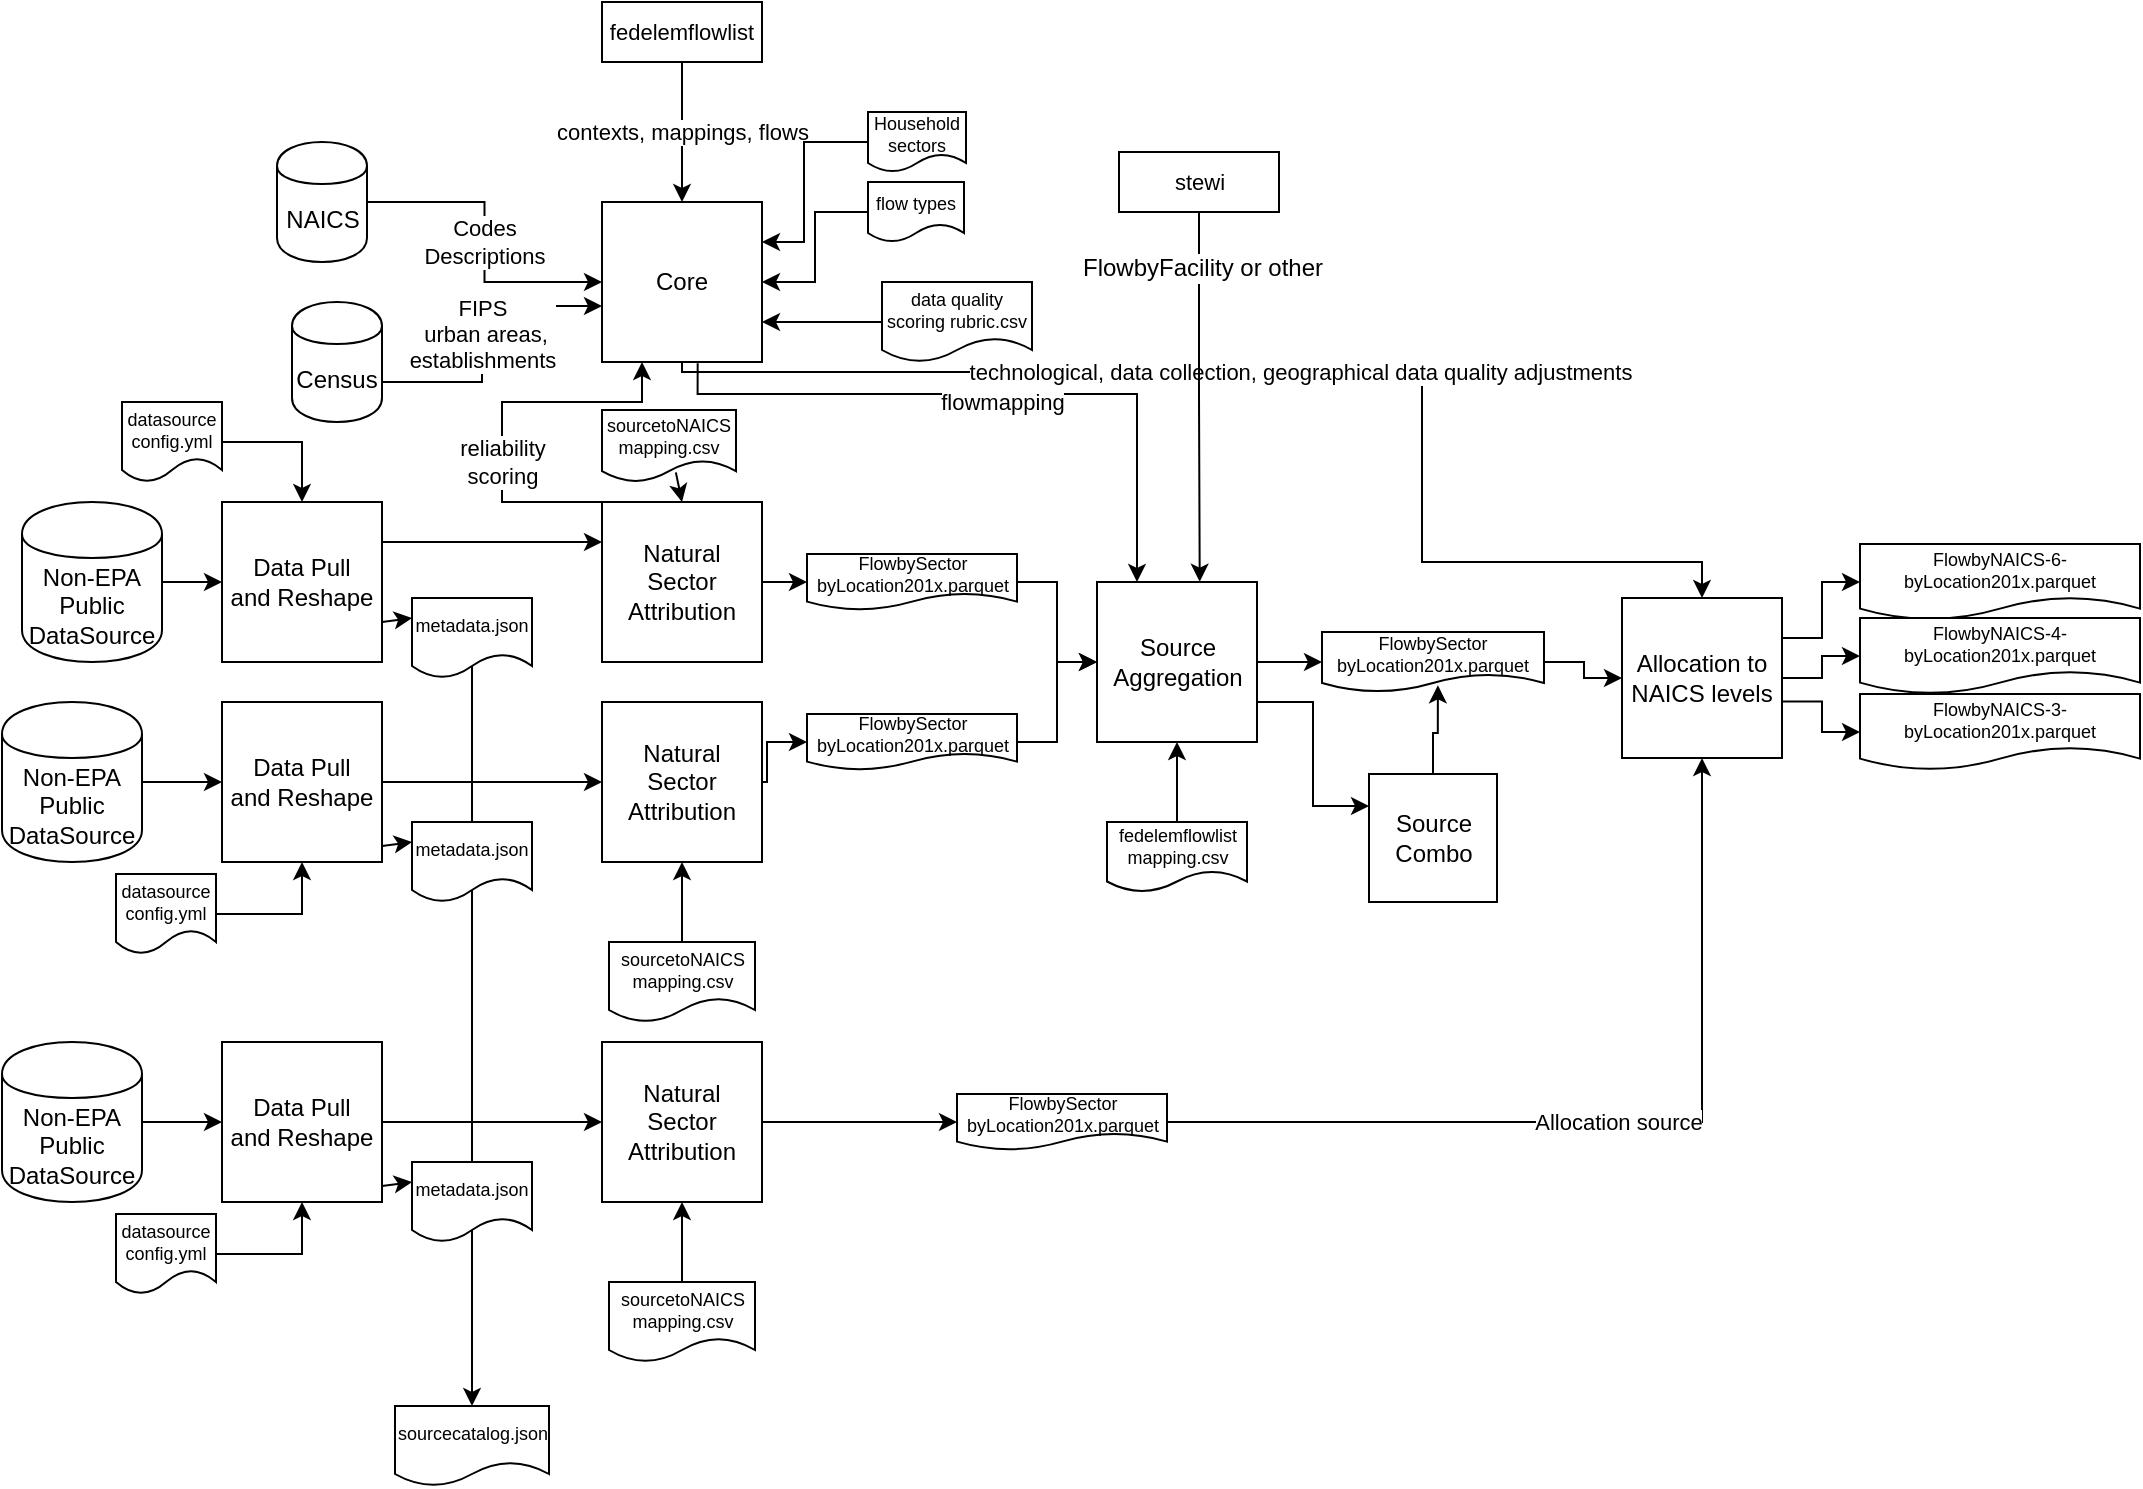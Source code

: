 <mxfile version="12.3.0" type="github" pages="1">
  <diagram id="HvXo7RwUKjI39qojTFpH" name="Page-1">
    <mxGraphModel dx="1481" dy="683" grid="0" gridSize="10" guides="1" tooltips="1" connect="1" arrows="1" fold="1" page="1" pageScale="1" pageWidth="850" pageHeight="1100" math="0" shadow="0">
      <root>
        <mxCell id="0"/>
        <mxCell id="1" parent="0"/>
        <mxCell id="D3Uim407w7zxOrBkIjUw-3" value="" style="edgeStyle=orthogonalEdgeStyle;rounded=0;orthogonalLoop=1;jettySize=auto;html=1;entryX=0;entryY=0.5;entryDx=0;entryDy=0;" parent="1" source="D3Uim407w7zxOrBkIjUw-1" target="D3Uim407w7zxOrBkIjUw-4" edge="1">
          <mxGeometry relative="1" as="geometry">
            <mxPoint x="170" y="310" as="targetPoint"/>
          </mxGeometry>
        </mxCell>
        <mxCell id="D3Uim407w7zxOrBkIjUw-1" value="Non-EPA Public DataSource" style="shape=cylinder;whiteSpace=wrap;html=1;boundedLbl=1;backgroundOutline=1;" parent="1" vertex="1">
          <mxGeometry x="20" y="270" width="70" height="80" as="geometry"/>
        </mxCell>
        <mxCell id="D3Uim407w7zxOrBkIjUw-4" value="Data Pull&lt;br&gt;and Reshape" style="whiteSpace=wrap;html=1;aspect=fixed;" parent="1" vertex="1">
          <mxGeometry x="120" y="270" width="80" height="80" as="geometry"/>
        </mxCell>
        <mxCell id="D3Uim407w7zxOrBkIjUw-5" value="" style="endArrow=classic;html=1;exitX=1;exitY=0.25;exitDx=0;exitDy=0;entryX=0;entryY=0.25;entryDx=0;entryDy=0;" parent="1" source="D3Uim407w7zxOrBkIjUw-4" target="D3Uim407w7zxOrBkIjUw-12" edge="1">
          <mxGeometry width="50" height="50" relative="1" as="geometry">
            <mxPoint x="190" y="321" as="sourcePoint"/>
            <mxPoint x="240" y="291" as="targetPoint"/>
          </mxGeometry>
        </mxCell>
        <mxCell id="D3Uim407w7zxOrBkIjUw-6" value="" style="endArrow=classic;html=1;exitX=1;exitY=0.75;exitDx=0;exitDy=0;entryX=0;entryY=0.25;entryDx=0;entryDy=0;" parent="1" source="D3Uim407w7zxOrBkIjUw-4" target="D3Uim407w7zxOrBkIjUw-9" edge="1">
          <mxGeometry width="50" height="50" relative="1" as="geometry">
            <mxPoint x="200" y="331" as="sourcePoint"/>
            <mxPoint x="240" y="331" as="targetPoint"/>
          </mxGeometry>
        </mxCell>
        <mxCell id="msiL61Toq_dsOWi09iX--6" style="edgeStyle=orthogonalEdgeStyle;rounded=0;orthogonalLoop=1;jettySize=auto;html=1;exitX=1;exitY=0.5;exitDx=0;exitDy=0;entryX=0.5;entryY=0;entryDx=0;entryDy=0;" edge="1" parent="1" source="D3Uim407w7zxOrBkIjUw-9" target="msiL61Toq_dsOWi09iX--5">
          <mxGeometry relative="1" as="geometry">
            <mxPoint x="245" y="719" as="targetPoint"/>
            <Array as="points">
              <mxPoint x="245" y="338"/>
            </Array>
          </mxGeometry>
        </mxCell>
        <mxCell id="D3Uim407w7zxOrBkIjUw-9" value="metadata.json" style="shape=document;whiteSpace=wrap;html=1;boundedLbl=1;fontSize=9;" parent="1" vertex="1">
          <mxGeometry x="215" y="318" width="60" height="40" as="geometry"/>
        </mxCell>
        <mxCell id="D3Uim407w7zxOrBkIjUw-11" value="sourcetoNAICS&lt;br&gt;mapping.csv" style="shape=document;whiteSpace=wrap;html=1;boundedLbl=1;fontSize=9;" parent="1" vertex="1">
          <mxGeometry x="310" y="224" width="67" height="36" as="geometry"/>
        </mxCell>
        <mxCell id="D3Uim407w7zxOrBkIjUw-64" value="" style="edgeStyle=orthogonalEdgeStyle;rounded=0;orthogonalLoop=1;jettySize=auto;html=1;fontSize=11;" parent="1" source="D3Uim407w7zxOrBkIjUw-12" target="D3Uim407w7zxOrBkIjUw-63" edge="1">
          <mxGeometry relative="1" as="geometry"/>
        </mxCell>
        <mxCell id="D3Uim407w7zxOrBkIjUw-12" value="Natural&lt;br&gt;Sector&lt;br&gt;Attribution" style="whiteSpace=wrap;html=1;aspect=fixed;" parent="1" vertex="1">
          <mxGeometry x="310" y="270" width="80" height="80" as="geometry"/>
        </mxCell>
        <mxCell id="7BGfKjQ7_wsdraPpQlyY-3" value="" style="edgeStyle=orthogonalEdgeStyle;rounded=0;orthogonalLoop=1;jettySize=auto;html=1;entryX=0.5;entryY=0;entryDx=0;entryDy=0;exitX=1;exitY=0.5;exitDx=0;exitDy=0;" parent="1" source="D3Uim407w7zxOrBkIjUw-14" target="D3Uim407w7zxOrBkIjUw-4" edge="1">
          <mxGeometry relative="1" as="geometry"/>
        </mxCell>
        <mxCell id="D3Uim407w7zxOrBkIjUw-14" value="datasource&lt;br&gt;config.yml" style="shape=document;whiteSpace=wrap;html=1;boundedLbl=1;fontSize=9;" parent="1" vertex="1">
          <mxGeometry x="70" y="220" width="50" height="40" as="geometry"/>
        </mxCell>
        <mxCell id="7BGfKjQ7_wsdraPpQlyY-7" value="" style="edgeStyle=orthogonalEdgeStyle;rounded=0;orthogonalLoop=1;jettySize=auto;html=1;" parent="1" source="D3Uim407w7zxOrBkIjUw-16" target="D3Uim407w7zxOrBkIjUw-41" edge="1">
          <mxGeometry relative="1" as="geometry"/>
        </mxCell>
        <mxCell id="D3Uim407w7zxOrBkIjUw-16" value="FlowbySector&lt;br&gt;byLocation201x.parquet" style="shape=document;whiteSpace=wrap;html=1;boundedLbl=1;fontSize=9;" parent="1" vertex="1">
          <mxGeometry x="670" y="335" width="111" height="30" as="geometry"/>
        </mxCell>
        <mxCell id="D3Uim407w7zxOrBkIjUw-83" value="reliability&lt;br&gt;scoring" style="edgeStyle=orthogonalEdgeStyle;rounded=0;orthogonalLoop=1;jettySize=auto;html=1;startArrow=classic;startFill=1;endArrow=none;endFill=0;fontSize=11;entryX=0.25;entryY=0;entryDx=0;entryDy=0;exitX=0.25;exitY=1;exitDx=0;exitDy=0;" parent="1" source="D3Uim407w7zxOrBkIjUw-19" target="D3Uim407w7zxOrBkIjUw-12" edge="1">
          <mxGeometry x="0.143" relative="1" as="geometry">
            <Array as="points">
              <mxPoint x="330" y="220"/>
              <mxPoint x="260" y="220"/>
              <mxPoint x="260" y="270"/>
            </Array>
            <mxPoint as="offset"/>
          </mxGeometry>
        </mxCell>
        <mxCell id="D3Uim407w7zxOrBkIjUw-19" value="Core" style="whiteSpace=wrap;html=1;aspect=fixed;" parent="1" vertex="1">
          <mxGeometry x="310" y="120" width="80" height="80" as="geometry"/>
        </mxCell>
        <mxCell id="D3Uim407w7zxOrBkIjUw-30" value="Codes&lt;br&gt;Descriptions" style="edgeStyle=orthogonalEdgeStyle;rounded=0;orthogonalLoop=1;jettySize=auto;html=1;fontSize=11;" parent="1" source="D3Uim407w7zxOrBkIjUw-20" target="D3Uim407w7zxOrBkIjUw-19" edge="1">
          <mxGeometry relative="1" as="geometry"/>
        </mxCell>
        <mxCell id="D3Uim407w7zxOrBkIjUw-20" value="NAICS" style="shape=cylinder;whiteSpace=wrap;html=1;boundedLbl=1;backgroundOutline=1;" parent="1" vertex="1">
          <mxGeometry x="147.5" y="90" width="45" height="60" as="geometry"/>
        </mxCell>
        <mxCell id="D3Uim407w7zxOrBkIjUw-23" value="contexts, mappings, flows" style="edgeStyle=orthogonalEdgeStyle;rounded=0;orthogonalLoop=1;jettySize=auto;html=1;fontSize=11;" parent="1" source="D3Uim407w7zxOrBkIjUw-22" target="D3Uim407w7zxOrBkIjUw-19" edge="1">
          <mxGeometry relative="1" as="geometry"/>
        </mxCell>
        <mxCell id="D3Uim407w7zxOrBkIjUw-22" value="fedelemflowlist" style="rounded=0;whiteSpace=wrap;html=1;fontSize=11;" parent="1" vertex="1">
          <mxGeometry x="310" y="20" width="80" height="30" as="geometry"/>
        </mxCell>
        <mxCell id="D3Uim407w7zxOrBkIjUw-27" value="technological, data collection, geographical data quality adjustments" style="edgeStyle=orthogonalEdgeStyle;rounded=0;orthogonalLoop=1;jettySize=auto;html=1;fontSize=11;exitX=0.5;exitY=0;exitDx=0;exitDy=0;startArrow=classic;startFill=1;endArrow=none;endFill=0;" parent="1" source="D3Uim407w7zxOrBkIjUw-41" target="D3Uim407w7zxOrBkIjUw-19" edge="1">
          <mxGeometry relative="1" as="geometry">
            <Array as="points">
              <mxPoint x="860" y="300"/>
              <mxPoint x="720" y="300"/>
              <mxPoint x="720" y="205"/>
              <mxPoint x="350" y="205"/>
            </Array>
            <mxPoint as="offset"/>
          </mxGeometry>
        </mxCell>
        <mxCell id="7BGfKjQ7_wsdraPpQlyY-4" value="" style="edgeStyle=orthogonalEdgeStyle;rounded=0;orthogonalLoop=1;jettySize=auto;html=1;" parent="1" source="D3Uim407w7zxOrBkIjUw-24" target="D3Uim407w7zxOrBkIjUw-19" edge="1">
          <mxGeometry relative="1" as="geometry"/>
        </mxCell>
        <mxCell id="D3Uim407w7zxOrBkIjUw-24" value="flow types" style="shape=document;whiteSpace=wrap;html=1;boundedLbl=1;fontSize=9;" parent="1" vertex="1">
          <mxGeometry x="443" y="110" width="48" height="30" as="geometry"/>
        </mxCell>
        <mxCell id="D3Uim407w7zxOrBkIjUw-36" value="FIPS&lt;br&gt;&amp;nbsp;urban areas,&lt;br&gt;establishments" style="edgeStyle=orthogonalEdgeStyle;rounded=0;orthogonalLoop=1;jettySize=auto;html=1;fontSize=11;" parent="1" source="D3Uim407w7zxOrBkIjUw-34" edge="1">
          <mxGeometry relative="1" as="geometry">
            <mxPoint x="310" y="172" as="targetPoint"/>
            <Array as="points">
              <mxPoint x="250" y="210"/>
              <mxPoint x="250" y="172"/>
            </Array>
          </mxGeometry>
        </mxCell>
        <mxCell id="D3Uim407w7zxOrBkIjUw-34" value="Census" style="shape=cylinder;whiteSpace=wrap;html=1;boundedLbl=1;backgroundOutline=1;" parent="1" vertex="1">
          <mxGeometry x="155" y="170" width="45" height="60" as="geometry"/>
        </mxCell>
        <mxCell id="D3Uim407w7zxOrBkIjUw-77" value="" style="edgeStyle=orthogonalEdgeStyle;rounded=0;orthogonalLoop=1;jettySize=auto;html=1;startArrow=classic;startFill=1;endArrow=none;endFill=0;fontSize=11;exitX=0.5;exitY=1;exitDx=0;exitDy=0;entryX=0.5;entryY=0;entryDx=0;entryDy=0;" parent="1" source="D3Uim407w7zxOrBkIjUw-47" target="D3Uim407w7zxOrBkIjUw-37" edge="1">
          <mxGeometry relative="1" as="geometry"/>
        </mxCell>
        <mxCell id="D3Uim407w7zxOrBkIjUw-37" value="fedelemflowlist&lt;br&gt;mapping.csv" style="shape=document;whiteSpace=wrap;html=1;boundedLbl=1;fontSize=9;" parent="1" vertex="1">
          <mxGeometry x="562.5" y="430" width="70" height="35" as="geometry"/>
        </mxCell>
        <mxCell id="7BGfKjQ7_wsdraPpQlyY-10" value="" style="edgeStyle=orthogonalEdgeStyle;rounded=0;orthogonalLoop=1;jettySize=auto;html=1;" parent="1" source="D3Uim407w7zxOrBkIjUw-41" target="7BGfKjQ7_wsdraPpQlyY-9" edge="1">
          <mxGeometry relative="1" as="geometry"/>
        </mxCell>
        <mxCell id="D3Uim407w7zxOrBkIjUw-41" value="Allocation to NAICS levels" style="whiteSpace=wrap;html=1;aspect=fixed;" parent="1" vertex="1">
          <mxGeometry x="820" y="318" width="80" height="80" as="geometry"/>
        </mxCell>
        <mxCell id="D3Uim407w7zxOrBkIjUw-42" value="FlowbyNAICS-6-byLocation201x.parquet" style="shape=document;whiteSpace=wrap;html=1;boundedLbl=1;fontSize=9;" parent="1" vertex="1">
          <mxGeometry x="939" y="291" width="140" height="38" as="geometry"/>
        </mxCell>
        <mxCell id="D3Uim407w7zxOrBkIjUw-45" value="" style="edgeStyle=orthogonalEdgeStyle;rounded=0;orthogonalLoop=1;jettySize=auto;html=1;fontSize=11;entryX=0;entryY=0.5;entryDx=0;entryDy=0;" parent="1" source="D3Uim407w7zxOrBkIjUw-43" target="D3Uim407w7zxOrBkIjUw-46" edge="1">
          <mxGeometry relative="1" as="geometry"/>
        </mxCell>
        <mxCell id="D3Uim407w7zxOrBkIjUw-43" value="Non-EPA Public DataSource" style="shape=cylinder;whiteSpace=wrap;html=1;boundedLbl=1;backgroundOutline=1;" parent="1" vertex="1">
          <mxGeometry x="10" y="370" width="70" height="80" as="geometry"/>
        </mxCell>
        <mxCell id="D3Uim407w7zxOrBkIjUw-50" value="" style="edgeStyle=orthogonalEdgeStyle;rounded=0;orthogonalLoop=1;jettySize=auto;html=1;fontSize=11;entryX=0;entryY=0.5;entryDx=0;entryDy=0;" parent="1" source="D3Uim407w7zxOrBkIjUw-46" target="D3Uim407w7zxOrBkIjUw-48" edge="1">
          <mxGeometry relative="1" as="geometry">
            <mxPoint x="280" y="410" as="targetPoint"/>
          </mxGeometry>
        </mxCell>
        <mxCell id="D3Uim407w7zxOrBkIjUw-46" value="Data Pull&lt;br&gt;and Reshape" style="whiteSpace=wrap;html=1;aspect=fixed;" parent="1" vertex="1">
          <mxGeometry x="120" y="370" width="80" height="80" as="geometry"/>
        </mxCell>
        <mxCell id="D3Uim407w7zxOrBkIjUw-55" value="" style="edgeStyle=orthogonalEdgeStyle;rounded=0;orthogonalLoop=1;jettySize=auto;html=1;fontSize=11;" parent="1" source="D3Uim407w7zxOrBkIjUw-47" target="D3Uim407w7zxOrBkIjUw-16" edge="1">
          <mxGeometry relative="1" as="geometry"/>
        </mxCell>
        <mxCell id="msiL61Toq_dsOWi09iX--3" style="edgeStyle=orthogonalEdgeStyle;rounded=0;orthogonalLoop=1;jettySize=auto;html=1;exitX=1;exitY=0.75;exitDx=0;exitDy=0;entryX=0;entryY=0.25;entryDx=0;entryDy=0;" edge="1" parent="1" source="D3Uim407w7zxOrBkIjUw-47" target="7BGfKjQ7_wsdraPpQlyY-28">
          <mxGeometry relative="1" as="geometry"/>
        </mxCell>
        <mxCell id="D3Uim407w7zxOrBkIjUw-47" value="Source&lt;br&gt;Aggregation" style="whiteSpace=wrap;html=1;aspect=fixed;" parent="1" vertex="1">
          <mxGeometry x="557.5" y="310" width="80" height="80" as="geometry"/>
        </mxCell>
        <mxCell id="D3Uim407w7zxOrBkIjUw-48" value="Natural&lt;br&gt;Sector&lt;br&gt;Attribution" style="whiteSpace=wrap;html=1;aspect=fixed;" parent="1" vertex="1">
          <mxGeometry x="310" y="370" width="80" height="80" as="geometry"/>
        </mxCell>
        <mxCell id="D3Uim407w7zxOrBkIjUw-58" value="" style="endArrow=classic;html=1;exitX=1;exitY=0.75;exitDx=0;exitDy=0;entryX=0;entryY=0.25;entryDx=0;entryDy=0;" parent="1" target="D3Uim407w7zxOrBkIjUw-59" edge="1">
          <mxGeometry width="50" height="50" relative="1" as="geometry">
            <mxPoint x="200" y="442" as="sourcePoint"/>
            <mxPoint x="240" y="443" as="targetPoint"/>
          </mxGeometry>
        </mxCell>
        <mxCell id="D3Uim407w7zxOrBkIjUw-59" value="metadata.json" style="shape=document;whiteSpace=wrap;html=1;boundedLbl=1;fontSize=9;" parent="1" vertex="1">
          <mxGeometry x="215" y="430" width="60" height="40" as="geometry"/>
        </mxCell>
        <mxCell id="D3Uim407w7zxOrBkIjUw-62" value="" style="edgeStyle=orthogonalEdgeStyle;rounded=0;orthogonalLoop=1;jettySize=auto;html=1;fontSize=11;entryX=1;entryY=0.75;entryDx=0;entryDy=0;" parent="1" source="D3Uim407w7zxOrBkIjUw-60" target="D3Uim407w7zxOrBkIjUw-19" edge="1">
          <mxGeometry relative="1" as="geometry">
            <mxPoint x="512.5" y="180" as="targetPoint"/>
          </mxGeometry>
        </mxCell>
        <mxCell id="D3Uim407w7zxOrBkIjUw-60" value="data quality scoring rubric.csv" style="shape=document;whiteSpace=wrap;html=1;boundedLbl=1;fontSize=9;" parent="1" vertex="1">
          <mxGeometry x="450" y="160" width="75" height="40" as="geometry"/>
        </mxCell>
        <mxCell id="D3Uim407w7zxOrBkIjUw-65" value="" style="edgeStyle=orthogonalEdgeStyle;rounded=0;orthogonalLoop=1;jettySize=auto;html=1;fontSize=11;" parent="1" source="D3Uim407w7zxOrBkIjUw-63" target="D3Uim407w7zxOrBkIjUw-47" edge="1">
          <mxGeometry relative="1" as="geometry"/>
        </mxCell>
        <mxCell id="D3Uim407w7zxOrBkIjUw-63" value="FlowbySector&lt;br&gt;byLocation201x.parquet" style="shape=document;whiteSpace=wrap;html=1;boundedLbl=1;fontSize=9;" parent="1" vertex="1">
          <mxGeometry x="412.5" y="296" width="105" height="28" as="geometry"/>
        </mxCell>
        <mxCell id="D3Uim407w7zxOrBkIjUw-68" value="" style="edgeStyle=orthogonalEdgeStyle;rounded=0;orthogonalLoop=1;jettySize=auto;html=1;fontSize=11;startArrow=classic;startFill=1;endArrow=none;endFill=0;" parent="1" source="D3Uim407w7zxOrBkIjUw-67" target="D3Uim407w7zxOrBkIjUw-48" edge="1">
          <mxGeometry relative="1" as="geometry"/>
        </mxCell>
        <mxCell id="D3Uim407w7zxOrBkIjUw-69" value="" style="edgeStyle=orthogonalEdgeStyle;rounded=0;orthogonalLoop=1;jettySize=auto;html=1;fontSize=11;" parent="1" source="D3Uim407w7zxOrBkIjUw-67" target="D3Uim407w7zxOrBkIjUw-47" edge="1">
          <mxGeometry relative="1" as="geometry"/>
        </mxCell>
        <mxCell id="D3Uim407w7zxOrBkIjUw-67" value="FlowbySector&lt;br&gt;byLocation201x.parquet" style="shape=document;whiteSpace=wrap;html=1;boundedLbl=1;fontSize=9;" parent="1" vertex="1">
          <mxGeometry x="412.5" y="376" width="105" height="28" as="geometry"/>
        </mxCell>
        <mxCell id="D3Uim407w7zxOrBkIjUw-70" value="sourcetoNAICS&lt;br&gt;mapping.csv" style="shape=document;whiteSpace=wrap;html=1;boundedLbl=1;fontSize=9;" parent="1" vertex="1">
          <mxGeometry x="313.5" y="490" width="73" height="40" as="geometry"/>
        </mxCell>
        <mxCell id="D3Uim407w7zxOrBkIjUw-71" value="" style="endArrow=classic;html=1;fontSize=11;entryX=0.5;entryY=1;entryDx=0;entryDy=0;exitX=0.5;exitY=0;exitDx=0;exitDy=0;" parent="1" source="D3Uim407w7zxOrBkIjUw-70" target="D3Uim407w7zxOrBkIjUw-48" edge="1">
          <mxGeometry width="50" height="50" relative="1" as="geometry">
            <mxPoint x="10" y="610" as="sourcePoint"/>
            <mxPoint x="60" y="560" as="targetPoint"/>
          </mxGeometry>
        </mxCell>
        <mxCell id="7BGfKjQ7_wsdraPpQlyY-2" value="" style="edgeStyle=orthogonalEdgeStyle;rounded=0;orthogonalLoop=1;jettySize=auto;html=1;entryX=0.5;entryY=1;entryDx=0;entryDy=0;" parent="1" source="D3Uim407w7zxOrBkIjUw-72" target="D3Uim407w7zxOrBkIjUw-46" edge="1">
          <mxGeometry relative="1" as="geometry">
            <mxPoint x="115" y="430" as="targetPoint"/>
          </mxGeometry>
        </mxCell>
        <mxCell id="D3Uim407w7zxOrBkIjUw-72" value="datasource&lt;br&gt;config.yml" style="shape=document;whiteSpace=wrap;html=1;boundedLbl=1;fontSize=9;" parent="1" vertex="1">
          <mxGeometry x="67" y="456" width="50" height="40" as="geometry"/>
        </mxCell>
        <mxCell id="D3Uim407w7zxOrBkIjUw-78" value="flowmapping" style="edgeStyle=orthogonalEdgeStyle;rounded=0;orthogonalLoop=1;jettySize=auto;html=1;fontSize=11;exitX=0.25;exitY=0;exitDx=0;exitDy=0;startArrow=classic;startFill=1;endArrow=none;endFill=0;entryX=0.598;entryY=1.008;entryDx=0;entryDy=0;entryPerimeter=0;" parent="1" source="D3Uim407w7zxOrBkIjUw-47" target="D3Uim407w7zxOrBkIjUw-19" edge="1">
          <mxGeometry x="-0.014" y="4" relative="1" as="geometry">
            <mxPoint x="730" y="320" as="sourcePoint"/>
            <mxPoint x="360" y="210" as="targetPoint"/>
            <Array as="points">
              <mxPoint x="578" y="216"/>
              <mxPoint x="358" y="216"/>
            </Array>
            <mxPoint as="offset"/>
          </mxGeometry>
        </mxCell>
        <mxCell id="D3Uim407w7zxOrBkIjUw-80" value="" style="endArrow=classic;html=1;fontSize=11;exitX=0.551;exitY=0.866;exitDx=0;exitDy=0;exitPerimeter=0;entryX=0.5;entryY=0;entryDx=0;entryDy=0;" parent="1" source="D3Uim407w7zxOrBkIjUw-11" target="D3Uim407w7zxOrBkIjUw-12" edge="1">
          <mxGeometry width="50" height="50" relative="1" as="geometry">
            <mxPoint x="340" y="290" as="sourcePoint"/>
            <mxPoint x="390" y="240" as="targetPoint"/>
          </mxGeometry>
        </mxCell>
        <mxCell id="7BGfKjQ7_wsdraPpQlyY-8" value="FlowbyNAICS-3-byLocation201x.parquet" style="shape=document;whiteSpace=wrap;html=1;boundedLbl=1;fontSize=9;" parent="1" vertex="1">
          <mxGeometry x="939" y="366" width="140" height="38" as="geometry"/>
        </mxCell>
        <mxCell id="7BGfKjQ7_wsdraPpQlyY-9" value="FlowbyNAICS-4-byLocation201x.parquet" style="shape=document;whiteSpace=wrap;html=1;boundedLbl=1;fontSize=9;" parent="1" vertex="1">
          <mxGeometry x="939" y="328" width="140" height="38" as="geometry"/>
        </mxCell>
        <mxCell id="7BGfKjQ7_wsdraPpQlyY-11" value="" style="edgeStyle=orthogonalEdgeStyle;rounded=0;orthogonalLoop=1;jettySize=auto;html=1;exitX=0.997;exitY=0.647;exitDx=0;exitDy=0;exitPerimeter=0;entryX=0;entryY=0.5;entryDx=0;entryDy=0;" parent="1" source="D3Uim407w7zxOrBkIjUw-41" target="7BGfKjQ7_wsdraPpQlyY-8" edge="1">
          <mxGeometry relative="1" as="geometry">
            <mxPoint x="910" y="368" as="sourcePoint"/>
            <mxPoint x="949" y="357" as="targetPoint"/>
          </mxGeometry>
        </mxCell>
        <mxCell id="7BGfKjQ7_wsdraPpQlyY-12" value="" style="edgeStyle=orthogonalEdgeStyle;rounded=0;orthogonalLoop=1;jettySize=auto;html=1;exitX=1;exitY=0.25;exitDx=0;exitDy=0;entryX=0;entryY=0.5;entryDx=0;entryDy=0;" parent="1" source="D3Uim407w7zxOrBkIjUw-41" target="D3Uim407w7zxOrBkIjUw-42" edge="1">
          <mxGeometry relative="1" as="geometry">
            <mxPoint x="910" y="380" as="sourcePoint"/>
            <mxPoint x="949" y="395" as="targetPoint"/>
          </mxGeometry>
        </mxCell>
        <mxCell id="7BGfKjQ7_wsdraPpQlyY-13" value="" style="edgeStyle=orthogonalEdgeStyle;rounded=0;orthogonalLoop=1;jettySize=auto;html=1;fontSize=11;entryX=0;entryY=0.5;entryDx=0;entryDy=0;" parent="1" source="7BGfKjQ7_wsdraPpQlyY-14" target="7BGfKjQ7_wsdraPpQlyY-16" edge="1">
          <mxGeometry relative="1" as="geometry"/>
        </mxCell>
        <mxCell id="7BGfKjQ7_wsdraPpQlyY-14" value="Non-EPA Public DataSource" style="shape=cylinder;whiteSpace=wrap;html=1;boundedLbl=1;backgroundOutline=1;" parent="1" vertex="1">
          <mxGeometry x="10" y="540" width="70" height="80" as="geometry"/>
        </mxCell>
        <mxCell id="7BGfKjQ7_wsdraPpQlyY-15" value="" style="edgeStyle=orthogonalEdgeStyle;rounded=0;orthogonalLoop=1;jettySize=auto;html=1;fontSize=11;entryX=0;entryY=0.5;entryDx=0;entryDy=0;" parent="1" source="7BGfKjQ7_wsdraPpQlyY-16" target="7BGfKjQ7_wsdraPpQlyY-17" edge="1">
          <mxGeometry relative="1" as="geometry">
            <mxPoint x="280" y="580" as="targetPoint"/>
          </mxGeometry>
        </mxCell>
        <mxCell id="7BGfKjQ7_wsdraPpQlyY-16" value="Data Pull&lt;br&gt;and Reshape" style="whiteSpace=wrap;html=1;aspect=fixed;" parent="1" vertex="1">
          <mxGeometry x="120" y="540" width="80" height="80" as="geometry"/>
        </mxCell>
        <mxCell id="7BGfKjQ7_wsdraPpQlyY-17" value="Natural&lt;br&gt;Sector&lt;br&gt;Attribution" style="whiteSpace=wrap;html=1;aspect=fixed;" parent="1" vertex="1">
          <mxGeometry x="310" y="540" width="80" height="80" as="geometry"/>
        </mxCell>
        <mxCell id="7BGfKjQ7_wsdraPpQlyY-18" value="" style="endArrow=classic;html=1;exitX=1;exitY=0.75;exitDx=0;exitDy=0;entryX=0;entryY=0.25;entryDx=0;entryDy=0;" parent="1" target="7BGfKjQ7_wsdraPpQlyY-19" edge="1">
          <mxGeometry width="50" height="50" relative="1" as="geometry">
            <mxPoint x="200" y="612" as="sourcePoint"/>
            <mxPoint x="240" y="613" as="targetPoint"/>
          </mxGeometry>
        </mxCell>
        <mxCell id="7BGfKjQ7_wsdraPpQlyY-19" value="metadata.json" style="shape=document;whiteSpace=wrap;html=1;boundedLbl=1;fontSize=9;" parent="1" vertex="1">
          <mxGeometry x="215" y="600" width="60" height="40" as="geometry"/>
        </mxCell>
        <mxCell id="7BGfKjQ7_wsdraPpQlyY-20" value="" style="edgeStyle=orthogonalEdgeStyle;rounded=0;orthogonalLoop=1;jettySize=auto;html=1;fontSize=11;startArrow=classic;startFill=1;endArrow=none;endFill=0;" parent="1" source="7BGfKjQ7_wsdraPpQlyY-21" target="7BGfKjQ7_wsdraPpQlyY-17" edge="1">
          <mxGeometry relative="1" as="geometry"/>
        </mxCell>
        <mxCell id="7BGfKjQ7_wsdraPpQlyY-27" value="Allocation source" style="edgeStyle=orthogonalEdgeStyle;rounded=0;orthogonalLoop=1;jettySize=auto;html=1;entryX=0.5;entryY=1;entryDx=0;entryDy=0;" parent="1" source="7BGfKjQ7_wsdraPpQlyY-21" target="D3Uim407w7zxOrBkIjUw-41" edge="1">
          <mxGeometry relative="1" as="geometry">
            <mxPoint x="597.5" y="560" as="targetPoint"/>
          </mxGeometry>
        </mxCell>
        <mxCell id="7BGfKjQ7_wsdraPpQlyY-21" value="FlowbySector&lt;br&gt;byLocation201x.parquet" style="shape=document;whiteSpace=wrap;html=1;boundedLbl=1;fontSize=9;" parent="1" vertex="1">
          <mxGeometry x="487.5" y="566" width="105" height="28" as="geometry"/>
        </mxCell>
        <mxCell id="7BGfKjQ7_wsdraPpQlyY-22" value="sourcetoNAICS&lt;br&gt;mapping.csv" style="shape=document;whiteSpace=wrap;html=1;boundedLbl=1;fontSize=9;" parent="1" vertex="1">
          <mxGeometry x="313.5" y="660" width="73" height="40" as="geometry"/>
        </mxCell>
        <mxCell id="7BGfKjQ7_wsdraPpQlyY-23" value="" style="endArrow=classic;html=1;fontSize=11;entryX=0.5;entryY=1;entryDx=0;entryDy=0;exitX=0.5;exitY=0;exitDx=0;exitDy=0;" parent="1" source="7BGfKjQ7_wsdraPpQlyY-22" target="7BGfKjQ7_wsdraPpQlyY-17" edge="1">
          <mxGeometry width="50" height="50" relative="1" as="geometry">
            <mxPoint x="10" y="780" as="sourcePoint"/>
            <mxPoint x="60" y="730" as="targetPoint"/>
          </mxGeometry>
        </mxCell>
        <mxCell id="7BGfKjQ7_wsdraPpQlyY-24" value="" style="edgeStyle=orthogonalEdgeStyle;rounded=0;orthogonalLoop=1;jettySize=auto;html=1;entryX=0.5;entryY=1;entryDx=0;entryDy=0;" parent="1" source="7BGfKjQ7_wsdraPpQlyY-25" target="7BGfKjQ7_wsdraPpQlyY-16" edge="1">
          <mxGeometry relative="1" as="geometry">
            <mxPoint x="115" y="600" as="targetPoint"/>
          </mxGeometry>
        </mxCell>
        <mxCell id="7BGfKjQ7_wsdraPpQlyY-25" value="datasource&lt;br&gt;config.yml" style="shape=document;whiteSpace=wrap;html=1;boundedLbl=1;fontSize=9;" parent="1" vertex="1">
          <mxGeometry x="67" y="626" width="50" height="40" as="geometry"/>
        </mxCell>
        <mxCell id="msiL61Toq_dsOWi09iX--4" style="edgeStyle=orthogonalEdgeStyle;rounded=0;orthogonalLoop=1;jettySize=auto;html=1;exitX=0.5;exitY=0;exitDx=0;exitDy=0;entryX=0.522;entryY=0.888;entryDx=0;entryDy=0;entryPerimeter=0;" edge="1" parent="1" source="7BGfKjQ7_wsdraPpQlyY-28" target="D3Uim407w7zxOrBkIjUw-16">
          <mxGeometry relative="1" as="geometry"/>
        </mxCell>
        <mxCell id="7BGfKjQ7_wsdraPpQlyY-28" value="Source&lt;br&gt;Combo" style="whiteSpace=wrap;html=1;aspect=fixed;" parent="1" vertex="1">
          <mxGeometry x="693.5" y="406" width="64" height="64" as="geometry"/>
        </mxCell>
        <mxCell id="msiL61Toq_dsOWi09iX--1" value="Household sectors" style="shape=document;whiteSpace=wrap;html=1;boundedLbl=1;fontSize=9;" vertex="1" parent="1">
          <mxGeometry x="443" y="75" width="49" height="30" as="geometry"/>
        </mxCell>
        <mxCell id="msiL61Toq_dsOWi09iX--2" value="" style="edgeStyle=orthogonalEdgeStyle;rounded=0;orthogonalLoop=1;jettySize=auto;html=1;exitX=0;exitY=0.5;exitDx=0;exitDy=0;entryX=1;entryY=0.25;entryDx=0;entryDy=0;" edge="1" parent="1" source="msiL61Toq_dsOWi09iX--1" target="D3Uim407w7zxOrBkIjUw-19">
          <mxGeometry relative="1" as="geometry">
            <mxPoint x="453" y="135" as="sourcePoint"/>
            <mxPoint x="400" y="170" as="targetPoint"/>
            <Array as="points">
              <mxPoint x="411" y="90"/>
              <mxPoint x="411" y="140"/>
            </Array>
          </mxGeometry>
        </mxCell>
        <mxCell id="msiL61Toq_dsOWi09iX--5" value="sourcecatalog.json" style="shape=document;whiteSpace=wrap;html=1;boundedLbl=1;fontSize=9;" vertex="1" parent="1">
          <mxGeometry x="206.5" y="722" width="77" height="40" as="geometry"/>
        </mxCell>
        <mxCell id="msiL61Toq_dsOWi09iX--10" value="" style="edgeStyle=orthogonalEdgeStyle;rounded=0;orthogonalLoop=1;jettySize=auto;html=1;entryX=0.642;entryY=-0.002;entryDx=0;entryDy=0;entryPerimeter=0;" edge="1" parent="1" source="msiL61Toq_dsOWi09iX--8" target="D3Uim407w7zxOrBkIjUw-47">
          <mxGeometry relative="1" as="geometry">
            <mxPoint x="607.5" y="205" as="targetPoint"/>
          </mxGeometry>
        </mxCell>
        <mxCell id="msiL61Toq_dsOWi09iX--11" value="FlowbyFacility or other" style="text;html=1;align=center;verticalAlign=middle;resizable=0;points=[];;labelBackgroundColor=#ffffff;" vertex="1" connectable="0" parent="msiL61Toq_dsOWi09iX--10">
          <mxGeometry x="0.005" y="65" relative="1" as="geometry">
            <mxPoint x="-64" y="-65" as="offset"/>
          </mxGeometry>
        </mxCell>
        <mxCell id="msiL61Toq_dsOWi09iX--8" value="stewi" style="rounded=0;whiteSpace=wrap;html=1;fontSize=11;" vertex="1" parent="1">
          <mxGeometry x="568.5" y="95" width="80" height="30" as="geometry"/>
        </mxCell>
      </root>
    </mxGraphModel>
  </diagram>
</mxfile>
